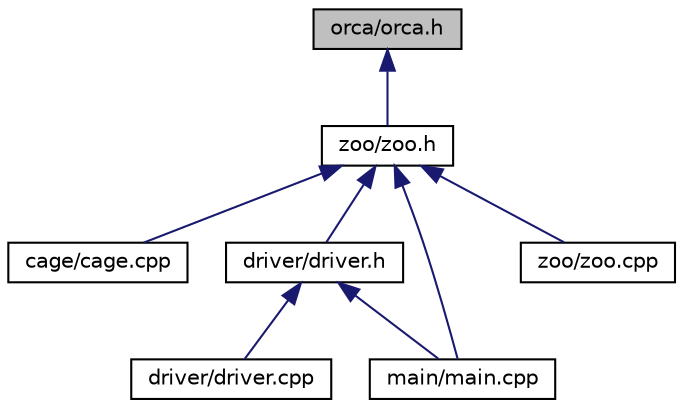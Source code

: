 digraph "orca/orca.h"
{
  edge [fontname="Helvetica",fontsize="10",labelfontname="Helvetica",labelfontsize="10"];
  node [fontname="Helvetica",fontsize="10",shape=record];
  Node1 [label="orca/orca.h",height=0.2,width=0.4,color="black", fillcolor="grey75", style="filled", fontcolor="black"];
  Node1 -> Node2 [dir="back",color="midnightblue",fontsize="10",style="solid",fontname="Helvetica"];
  Node2 [label="zoo/zoo.h",height=0.2,width=0.4,color="black", fillcolor="white", style="filled",URL="$zoo_8h.html"];
  Node2 -> Node3 [dir="back",color="midnightblue",fontsize="10",style="solid",fontname="Helvetica"];
  Node3 [label="cage/cage.cpp",height=0.2,width=0.4,color="black", fillcolor="white", style="filled",URL="$cage_8cpp.html"];
  Node2 -> Node4 [dir="back",color="midnightblue",fontsize="10",style="solid",fontname="Helvetica"];
  Node4 [label="driver/driver.h",height=0.2,width=0.4,color="black", fillcolor="white", style="filled",URL="$driver_8h.html"];
  Node4 -> Node5 [dir="back",color="midnightblue",fontsize="10",style="solid",fontname="Helvetica"];
  Node5 [label="driver/driver.cpp",height=0.2,width=0.4,color="black", fillcolor="white", style="filled",URL="$driver_8cpp.html"];
  Node4 -> Node6 [dir="back",color="midnightblue",fontsize="10",style="solid",fontname="Helvetica"];
  Node6 [label="main/main.cpp",height=0.2,width=0.4,color="black", fillcolor="white", style="filled",URL="$main_8cpp.html"];
  Node2 -> Node6 [dir="back",color="midnightblue",fontsize="10",style="solid",fontname="Helvetica"];
  Node2 -> Node7 [dir="back",color="midnightblue",fontsize="10",style="solid",fontname="Helvetica"];
  Node7 [label="zoo/zoo.cpp",height=0.2,width=0.4,color="black", fillcolor="white", style="filled",URL="$zoo_8cpp.html"];
}
